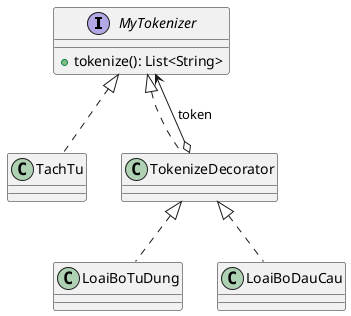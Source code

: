 @startuml
'https://plantuml.com/sequence-diagram

interface MyTokenizer {
    + tokenize(): List<String>
}

MyTokenizer <|.. TachTu
MyTokenizer <|.. TokenizeDecorator
TokenizeDecorator o--> MyTokenizer : token
TokenizeDecorator <|.. LoaiBoTuDung
TokenizeDecorator <|.. LoaiBoDauCau
@enduml
